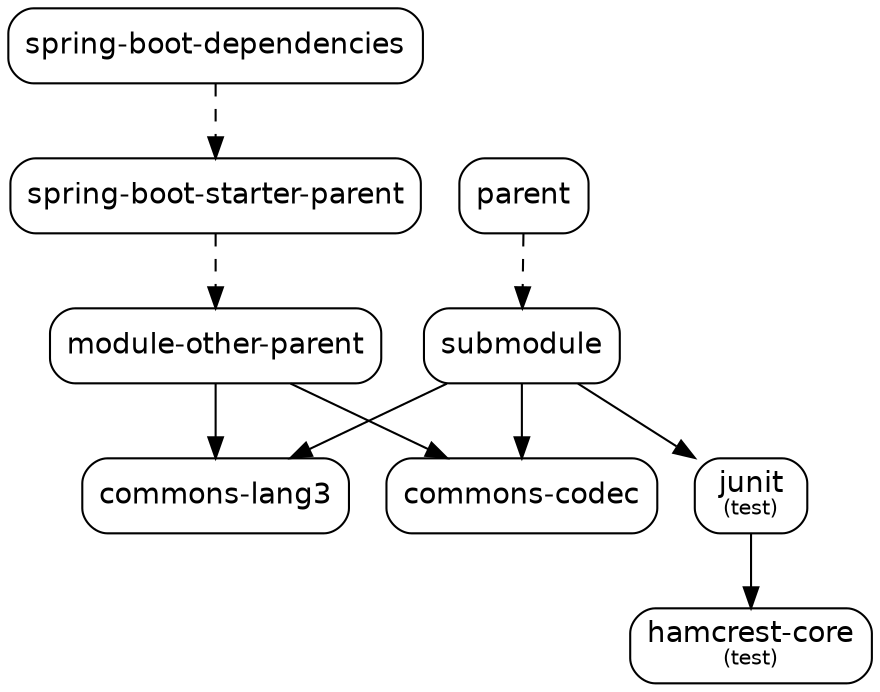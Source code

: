 digraph "parent" {
  node [shape="box",style="rounded",fontname="Helvetica",fontsize="14"]
  edge [fontsize="10",fontname="Helvetica"]

  // Node Definitions:
  "org.springframework.boot:spring-boot-starter-parent:pom:compile"[label=<spring-boot-starter-parent>]
  "org.springframework.boot:module-other-parent:jar:compile"[label=<module-other-parent>]
  "org.springframework.boot:spring-boot-dependencies:pom:compile"[label=<spring-boot-dependencies>]
  "com.github.ferstl:parent:pom:compile"[label=<parent>]
  "com.github.ferstl:submodule:jar:compile"[label=<submodule>]
  "commons-codec:commons-codec:jar:compile"[label=<commons-codec>]
  "org.apache.commons:commons-lang3:jar:compile"[label=<commons-lang3>]
  "junit:junit:jar:test"[label=<junit<font point-size="10"><br/>(test)</font>>]
  "org.hamcrest:hamcrest-core:jar:test"[label=<hamcrest-core<font point-size="10"><br/>(test)</font>>]

  // Edge Definitions:
  "org.springframework.boot:spring-boot-starter-parent:pom:compile" -> "org.springframework.boot:module-other-parent:jar:compile"[style="dashed"]
  "org.springframework.boot:spring-boot-dependencies:pom:compile" -> "org.springframework.boot:spring-boot-starter-parent:pom:compile"[style="dashed"]
  "com.github.ferstl:parent:pom:compile" -> "com.github.ferstl:submodule:jar:compile"[style="dashed"]
  "org.springframework.boot:module-other-parent:jar:compile" -> "commons-codec:commons-codec:jar:compile"
  "org.springframework.boot:module-other-parent:jar:compile" -> "org.apache.commons:commons-lang3:jar:compile"
  "com.github.ferstl:submodule:jar:compile" -> "commons-codec:commons-codec:jar:compile"
  "com.github.ferstl:submodule:jar:compile" -> "org.apache.commons:commons-lang3:jar:compile"
  "junit:junit:jar:test" -> "org.hamcrest:hamcrest-core:jar:test"
  "com.github.ferstl:submodule:jar:compile" -> "junit:junit:jar:test"
}
